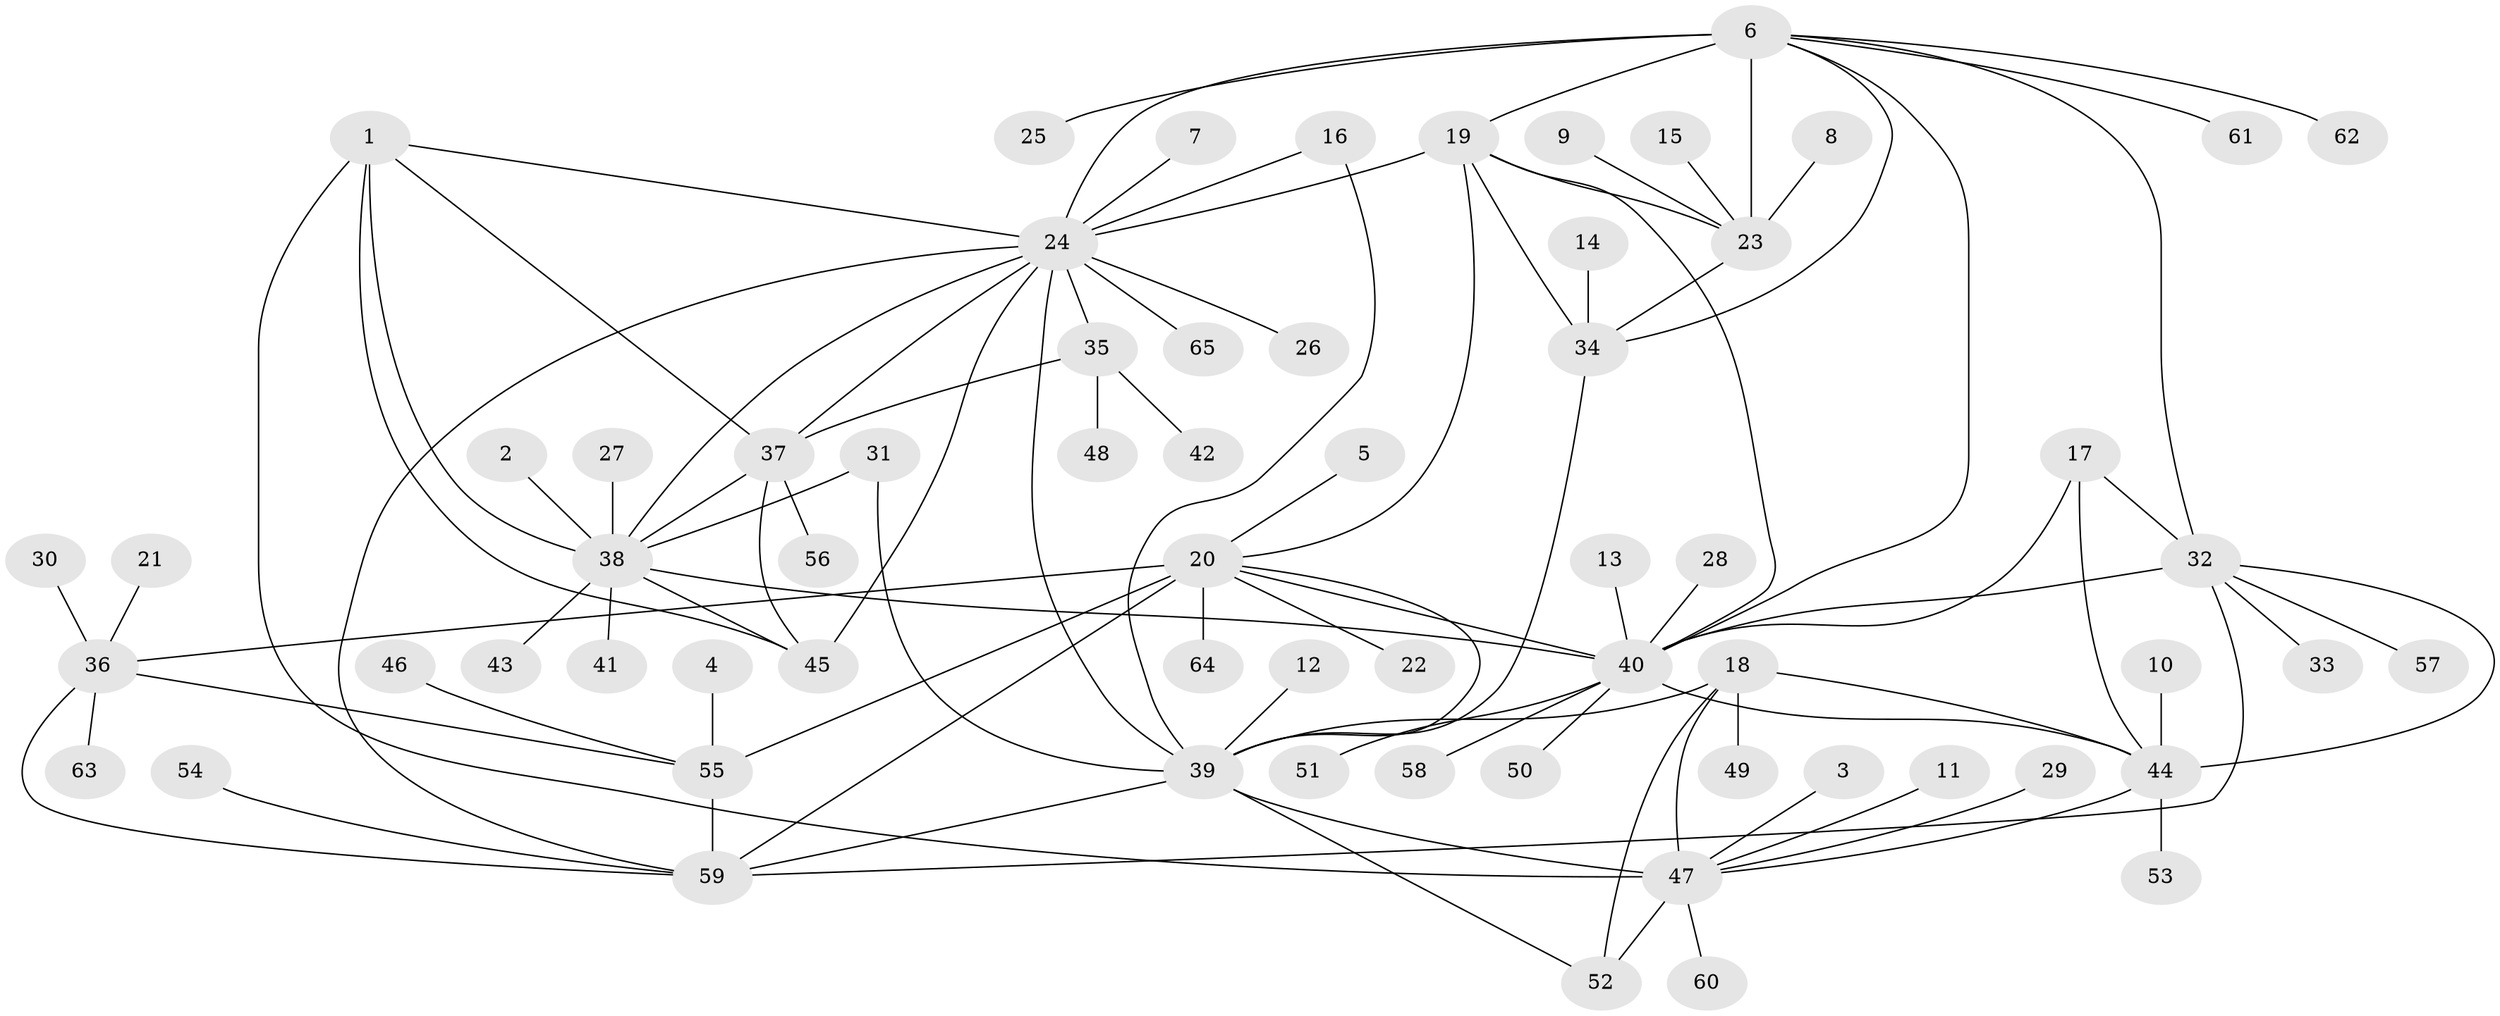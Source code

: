 // original degree distribution, {10: 0.03875968992248062, 7: 0.046511627906976744, 8: 0.023255813953488372, 6: 0.031007751937984496, 9: 0.007751937984496124, 13: 0.023255813953488372, 5: 0.03875968992248062, 11: 0.023255813953488372, 15: 0.007751937984496124, 1: 0.5736434108527132, 2: 0.14728682170542637, 3: 0.023255813953488372, 4: 0.015503875968992248}
// Generated by graph-tools (version 1.1) at 2025/26/03/09/25 03:26:46]
// undirected, 65 vertices, 98 edges
graph export_dot {
graph [start="1"]
  node [color=gray90,style=filled];
  1;
  2;
  3;
  4;
  5;
  6;
  7;
  8;
  9;
  10;
  11;
  12;
  13;
  14;
  15;
  16;
  17;
  18;
  19;
  20;
  21;
  22;
  23;
  24;
  25;
  26;
  27;
  28;
  29;
  30;
  31;
  32;
  33;
  34;
  35;
  36;
  37;
  38;
  39;
  40;
  41;
  42;
  43;
  44;
  45;
  46;
  47;
  48;
  49;
  50;
  51;
  52;
  53;
  54;
  55;
  56;
  57;
  58;
  59;
  60;
  61;
  62;
  63;
  64;
  65;
  1 -- 24 [weight=2.0];
  1 -- 37 [weight=2.0];
  1 -- 38 [weight=2.0];
  1 -- 45 [weight=2.0];
  1 -- 47 [weight=1.0];
  2 -- 38 [weight=1.0];
  3 -- 47 [weight=1.0];
  4 -- 55 [weight=1.0];
  5 -- 20 [weight=1.0];
  6 -- 19 [weight=4.0];
  6 -- 23 [weight=2.0];
  6 -- 24 [weight=1.0];
  6 -- 25 [weight=1.0];
  6 -- 32 [weight=1.0];
  6 -- 34 [weight=2.0];
  6 -- 40 [weight=1.0];
  6 -- 61 [weight=1.0];
  6 -- 62 [weight=1.0];
  7 -- 24 [weight=1.0];
  8 -- 23 [weight=1.0];
  9 -- 23 [weight=1.0];
  10 -- 44 [weight=1.0];
  11 -- 47 [weight=1.0];
  12 -- 39 [weight=1.0];
  13 -- 40 [weight=1.0];
  14 -- 34 [weight=1.0];
  15 -- 23 [weight=1.0];
  16 -- 24 [weight=1.0];
  16 -- 39 [weight=1.0];
  17 -- 32 [weight=3.0];
  17 -- 40 [weight=3.0];
  17 -- 44 [weight=3.0];
  18 -- 39 [weight=3.0];
  18 -- 44 [weight=1.0];
  18 -- 47 [weight=3.0];
  18 -- 49 [weight=1.0];
  18 -- 52 [weight=3.0];
  19 -- 20 [weight=1.0];
  19 -- 23 [weight=2.0];
  19 -- 24 [weight=1.0];
  19 -- 34 [weight=2.0];
  19 -- 40 [weight=1.0];
  20 -- 22 [weight=1.0];
  20 -- 36 [weight=1.0];
  20 -- 39 [weight=1.0];
  20 -- 40 [weight=1.0];
  20 -- 55 [weight=2.0];
  20 -- 59 [weight=2.0];
  20 -- 64 [weight=1.0];
  21 -- 36 [weight=1.0];
  23 -- 34 [weight=1.0];
  24 -- 26 [weight=1.0];
  24 -- 35 [weight=1.0];
  24 -- 37 [weight=1.0];
  24 -- 38 [weight=1.0];
  24 -- 39 [weight=1.0];
  24 -- 45 [weight=1.0];
  24 -- 59 [weight=1.0];
  24 -- 65 [weight=1.0];
  27 -- 38 [weight=1.0];
  28 -- 40 [weight=1.0];
  29 -- 47 [weight=1.0];
  30 -- 36 [weight=1.0];
  31 -- 38 [weight=1.0];
  31 -- 39 [weight=1.0];
  32 -- 33 [weight=1.0];
  32 -- 40 [weight=1.0];
  32 -- 44 [weight=1.0];
  32 -- 57 [weight=1.0];
  32 -- 59 [weight=2.0];
  34 -- 39 [weight=1.0];
  35 -- 37 [weight=1.0];
  35 -- 42 [weight=1.0];
  35 -- 48 [weight=1.0];
  36 -- 55 [weight=2.0];
  36 -- 59 [weight=2.0];
  36 -- 63 [weight=1.0];
  37 -- 38 [weight=1.0];
  37 -- 45 [weight=1.0];
  37 -- 56 [weight=1.0];
  38 -- 40 [weight=1.0];
  38 -- 41 [weight=1.0];
  38 -- 43 [weight=1.0];
  38 -- 45 [weight=1.0];
  39 -- 47 [weight=1.0];
  39 -- 52 [weight=1.0];
  39 -- 59 [weight=1.0];
  40 -- 44 [weight=1.0];
  40 -- 50 [weight=1.0];
  40 -- 51 [weight=1.0];
  40 -- 58 [weight=1.0];
  44 -- 47 [weight=1.0];
  44 -- 53 [weight=1.0];
  46 -- 55 [weight=1.0];
  47 -- 52 [weight=1.0];
  47 -- 60 [weight=1.0];
  54 -- 59 [weight=1.0];
  55 -- 59 [weight=4.0];
}
